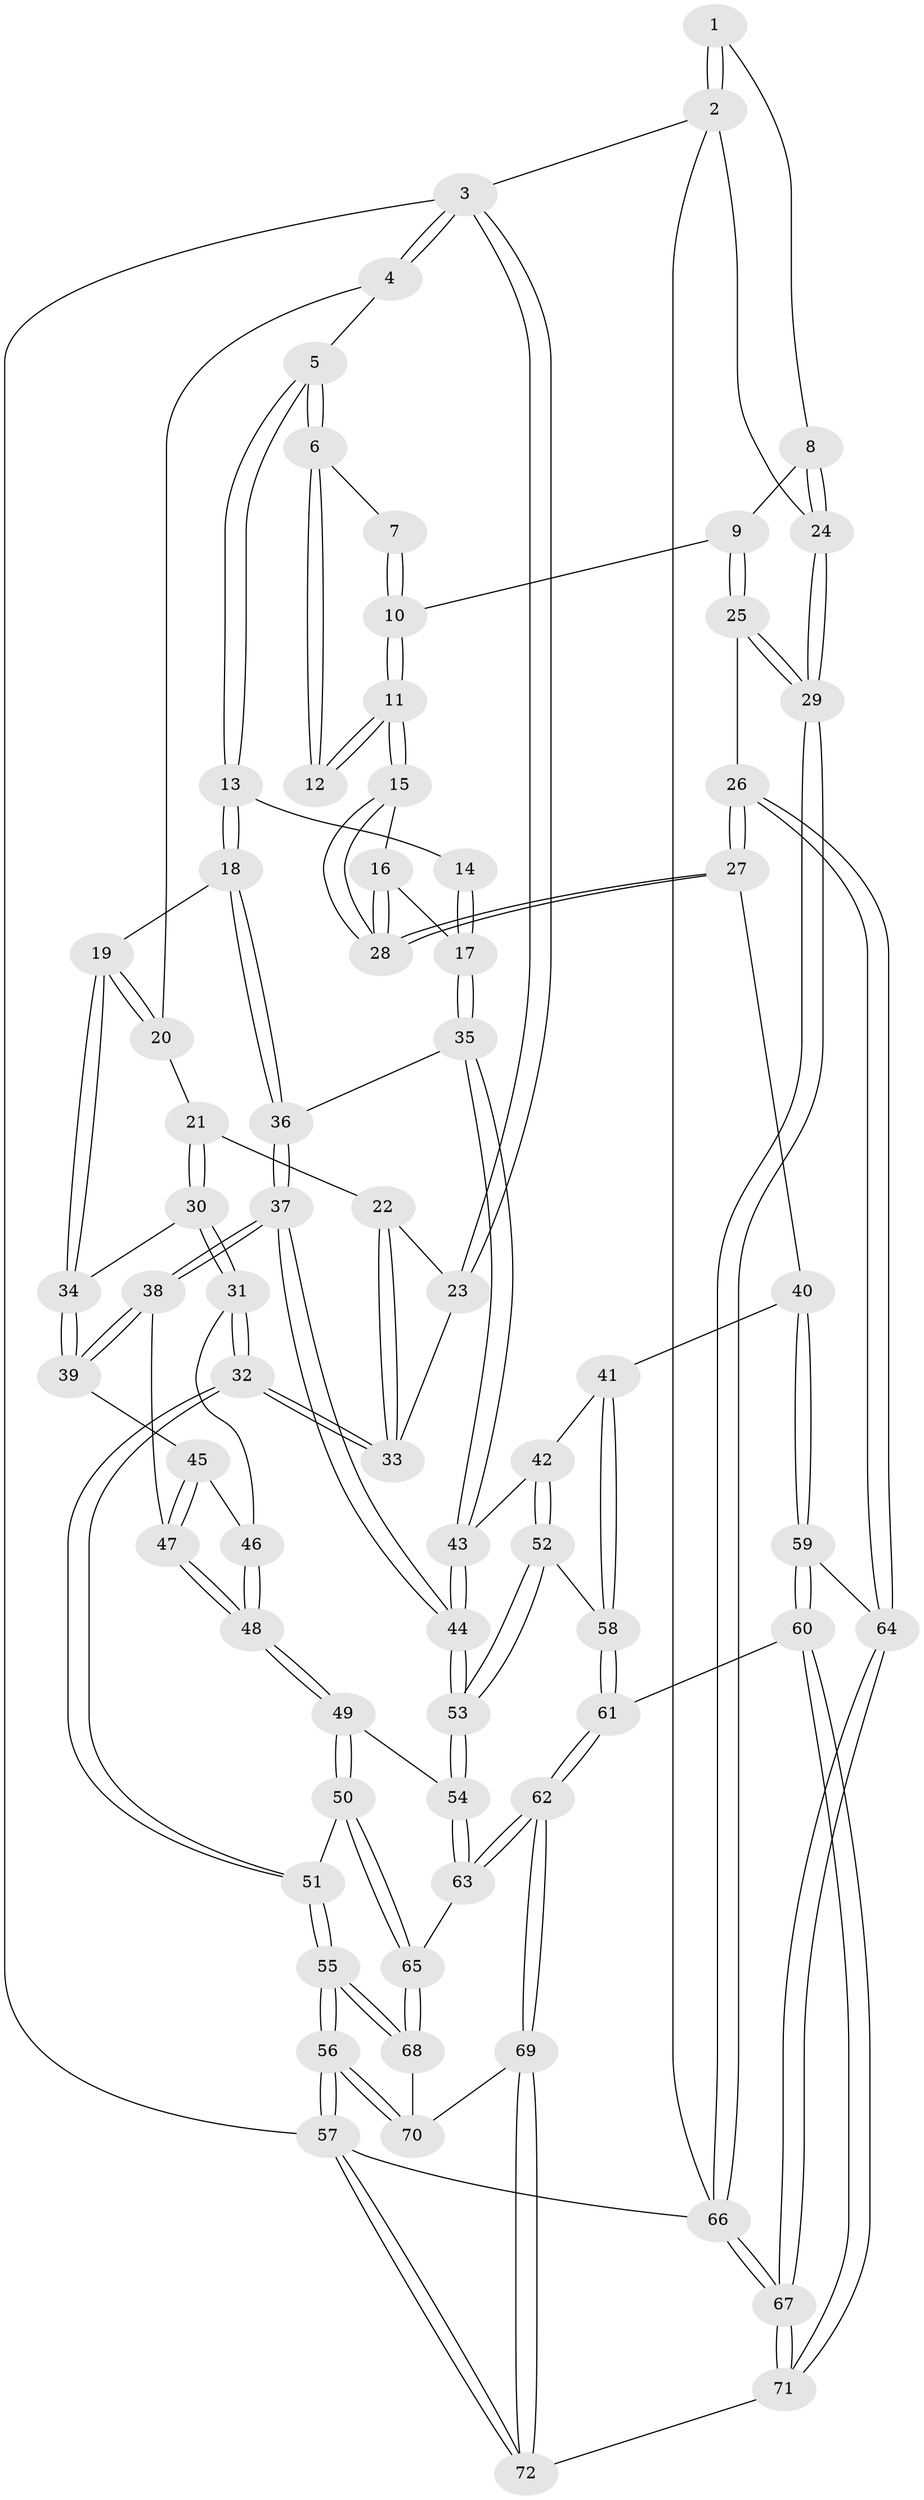 // coarse degree distribution, {1: 0.034482758620689655, 5: 0.13793103448275862, 4: 0.3448275862068966, 3: 0.3103448275862069, 2: 0.1724137931034483}
// Generated by graph-tools (version 1.1) at 2025/54/03/04/25 22:54:15]
// undirected, 72 vertices, 177 edges
graph export_dot {
  node [color=gray90,style=filled];
  1 [pos="+0.8257935205693475+0"];
  2 [pos="+1+0"];
  3 [pos="+0+0"];
  4 [pos="+0+0"];
  5 [pos="+0.5384809002169434+0"];
  6 [pos="+0.6803366102786501+0"];
  7 [pos="+0.6881913023589442+0"];
  8 [pos="+0.9599224146491399+0.11208416370644289"];
  9 [pos="+0.9391123571300676+0.12030715931009726"];
  10 [pos="+0.913474325861123+0.12406300353190092"];
  11 [pos="+0.8924677398536326+0.1347448342000654"];
  12 [pos="+0.8397750990303648+0.10844023592935643"];
  13 [pos="+0.5222884605777602+0"];
  14 [pos="+0.8326454739231517+0.10750775148112258"];
  15 [pos="+0.883541141266048+0.14802745768961326"];
  16 [pos="+0.7122819610201331+0.22870515200708905"];
  17 [pos="+0.6282434640844005+0.19807583952171262"];
  18 [pos="+0.5116871058737689+0.03803253094086661"];
  19 [pos="+0.4094538639633044+0.10853369805923177"];
  20 [pos="+0.13108706506862824+0.09715976795838666"];
  21 [pos="+0.11971551476591545+0.12082100670681335"];
  22 [pos="+0.11566708771376702+0.12165665165512908"];
  23 [pos="+0+0"];
  24 [pos="+1+0.10307439777069939"];
  25 [pos="+0.9727794987214009+0.44035014491154134"];
  26 [pos="+0.9505538516389558+0.44355645937671156"];
  27 [pos="+0.8979471154609597+0.41930392691291046"];
  28 [pos="+0.8713899691440183+0.37400483078498536"];
  29 [pos="+1+0.43396427542999"];
  30 [pos="+0.131866205403243+0.22385716154898935"];
  31 [pos="+0.08657853372383337+0.29883837122925755"];
  32 [pos="+0+0.44762088967730657"];
  33 [pos="+0+0.21873194893413156"];
  34 [pos="+0.31254148418961486+0.26698468247389434"];
  35 [pos="+0.6036403214732375+0.19117282206752623"];
  36 [pos="+0.5805025802707805+0.16460688143184968"];
  37 [pos="+0.3990186898262043+0.43153862409597143"];
  38 [pos="+0.3344000589128176+0.36196441588960965"];
  39 [pos="+0.31245055671607597+0.27104794331184356"];
  40 [pos="+0.7217217541008135+0.46263815829086025"];
  41 [pos="+0.6877124818157336+0.4513076063377209"];
  42 [pos="+0.6200111529997473+0.38300603819644125"];
  43 [pos="+0.610994491022961+0.3707296876751331"];
  44 [pos="+0.415567191781332+0.4723338318304705"];
  45 [pos="+0.18307343811982946+0.3450801066699576"];
  46 [pos="+0.1139569096826062+0.3150873867038814"];
  47 [pos="+0.21373111616064483+0.4220443479580093"];
  48 [pos="+0.18896351768521427+0.462708060727794"];
  49 [pos="+0.162504005619748+0.5210855029175886"];
  50 [pos="+0.09442224157846266+0.5687001537111077"];
  51 [pos="+0+0.539810829211904"];
  52 [pos="+0.5521804864270693+0.5114399299697284"];
  53 [pos="+0.41494781375924716+0.4849980714053239"];
  54 [pos="+0.40311788943468674+0.5153819437839604"];
  55 [pos="+0+0.686205262237966"];
  56 [pos="+0+1"];
  57 [pos="+0+1"];
  58 [pos="+0.5951280111654962+0.5362480261784542"];
  59 [pos="+0.6872788761705194+0.7480003259113427"];
  60 [pos="+0.6706843504851292+0.7687147250263866"];
  61 [pos="+0.6080652942512588+0.766956707071404"];
  62 [pos="+0.5652739815221691+0.7765728795270173"];
  63 [pos="+0.42128323490683117+0.6838361294987552"];
  64 [pos="+0.8738970164761273+0.6227759035097609"];
  65 [pos="+0.2529338403811201+0.7345182753239401"];
  66 [pos="+1+1"];
  67 [pos="+1+1"];
  68 [pos="+0.2195344040579875+0.823337880148447"];
  69 [pos="+0.42963115678264735+1"];
  70 [pos="+0.21640018880520948+0.8602073403448046"];
  71 [pos="+1+1"];
  72 [pos="+0.43250768536682166+1"];
  1 -- 2;
  1 -- 2;
  1 -- 8;
  2 -- 3;
  2 -- 24;
  2 -- 66;
  3 -- 4;
  3 -- 4;
  3 -- 23;
  3 -- 23;
  3 -- 57;
  4 -- 5;
  4 -- 20;
  5 -- 6;
  5 -- 6;
  5 -- 13;
  5 -- 13;
  6 -- 7;
  6 -- 12;
  6 -- 12;
  7 -- 10;
  7 -- 10;
  8 -- 9;
  8 -- 24;
  8 -- 24;
  9 -- 10;
  9 -- 25;
  9 -- 25;
  10 -- 11;
  10 -- 11;
  11 -- 12;
  11 -- 12;
  11 -- 15;
  11 -- 15;
  13 -- 14;
  13 -- 18;
  13 -- 18;
  14 -- 17;
  14 -- 17;
  15 -- 16;
  15 -- 28;
  15 -- 28;
  16 -- 17;
  16 -- 28;
  16 -- 28;
  17 -- 35;
  17 -- 35;
  18 -- 19;
  18 -- 36;
  18 -- 36;
  19 -- 20;
  19 -- 20;
  19 -- 34;
  19 -- 34;
  20 -- 21;
  21 -- 22;
  21 -- 30;
  21 -- 30;
  22 -- 23;
  22 -- 33;
  22 -- 33;
  23 -- 33;
  24 -- 29;
  24 -- 29;
  25 -- 26;
  25 -- 29;
  25 -- 29;
  26 -- 27;
  26 -- 27;
  26 -- 64;
  26 -- 64;
  27 -- 28;
  27 -- 28;
  27 -- 40;
  29 -- 66;
  29 -- 66;
  30 -- 31;
  30 -- 31;
  30 -- 34;
  31 -- 32;
  31 -- 32;
  31 -- 46;
  32 -- 33;
  32 -- 33;
  32 -- 51;
  32 -- 51;
  34 -- 39;
  34 -- 39;
  35 -- 36;
  35 -- 43;
  35 -- 43;
  36 -- 37;
  36 -- 37;
  37 -- 38;
  37 -- 38;
  37 -- 44;
  37 -- 44;
  38 -- 39;
  38 -- 39;
  38 -- 47;
  39 -- 45;
  40 -- 41;
  40 -- 59;
  40 -- 59;
  41 -- 42;
  41 -- 58;
  41 -- 58;
  42 -- 43;
  42 -- 52;
  42 -- 52;
  43 -- 44;
  43 -- 44;
  44 -- 53;
  44 -- 53;
  45 -- 46;
  45 -- 47;
  45 -- 47;
  46 -- 48;
  46 -- 48;
  47 -- 48;
  47 -- 48;
  48 -- 49;
  48 -- 49;
  49 -- 50;
  49 -- 50;
  49 -- 54;
  50 -- 51;
  50 -- 65;
  50 -- 65;
  51 -- 55;
  51 -- 55;
  52 -- 53;
  52 -- 53;
  52 -- 58;
  53 -- 54;
  53 -- 54;
  54 -- 63;
  54 -- 63;
  55 -- 56;
  55 -- 56;
  55 -- 68;
  55 -- 68;
  56 -- 57;
  56 -- 57;
  56 -- 70;
  56 -- 70;
  57 -- 72;
  57 -- 72;
  57 -- 66;
  58 -- 61;
  58 -- 61;
  59 -- 60;
  59 -- 60;
  59 -- 64;
  60 -- 61;
  60 -- 71;
  60 -- 71;
  61 -- 62;
  61 -- 62;
  62 -- 63;
  62 -- 63;
  62 -- 69;
  62 -- 69;
  63 -- 65;
  64 -- 67;
  64 -- 67;
  65 -- 68;
  65 -- 68;
  66 -- 67;
  66 -- 67;
  67 -- 71;
  67 -- 71;
  68 -- 70;
  69 -- 70;
  69 -- 72;
  69 -- 72;
  71 -- 72;
}
